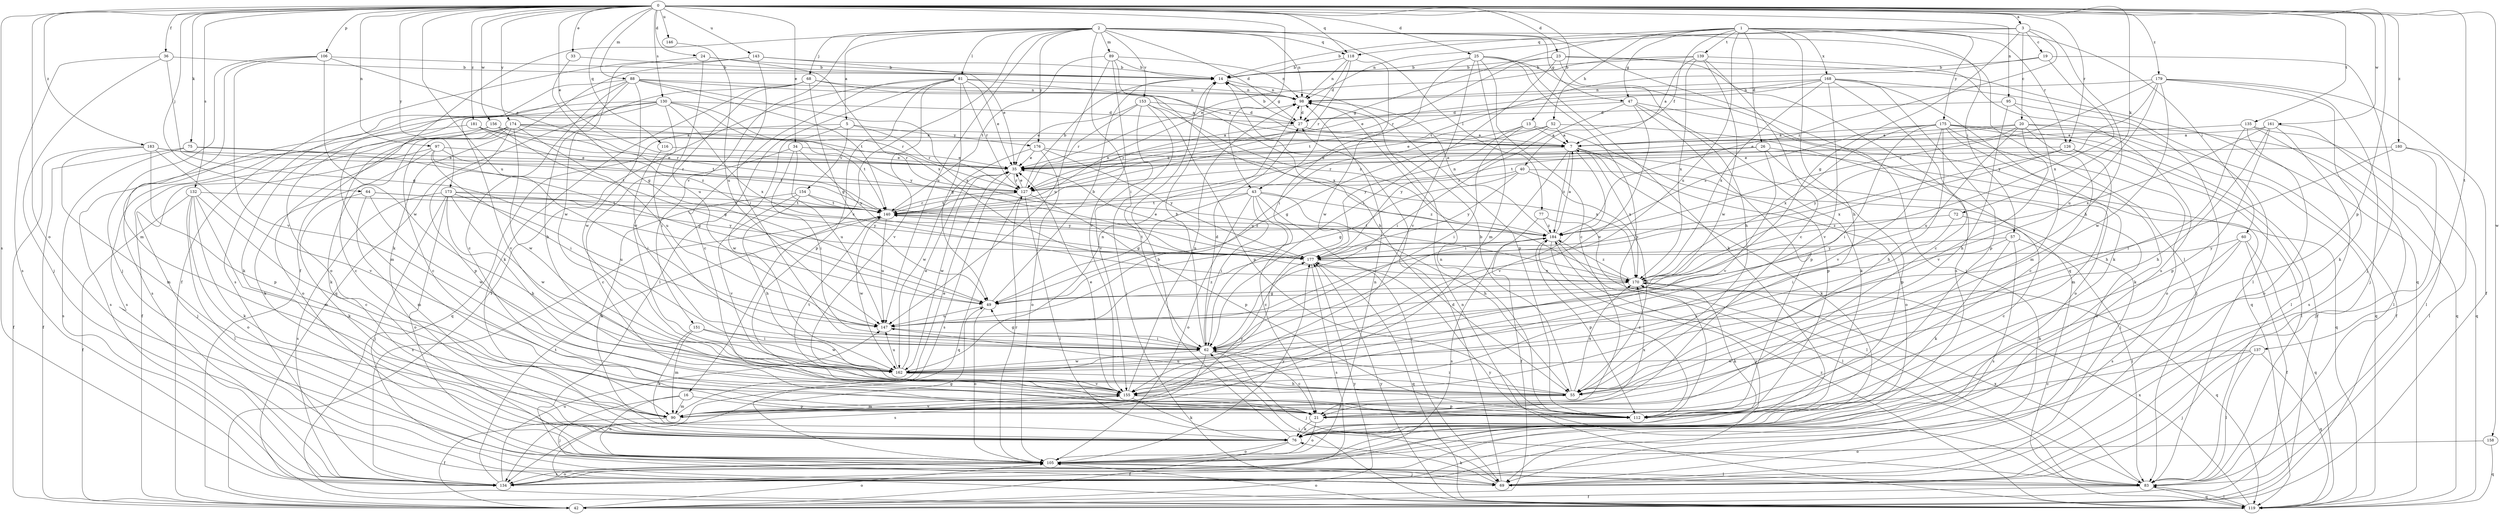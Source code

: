 strict digraph  {
0;
1;
2;
3;
5;
7;
13;
14;
16;
19;
20;
21;
23;
24;
25;
26;
27;
33;
34;
35;
36;
40;
42;
43;
47;
49;
52;
55;
57;
60;
62;
64;
68;
69;
72;
75;
76;
77;
81;
83;
88;
89;
90;
95;
97;
98;
105;
106;
112;
116;
118;
119;
126;
127;
130;
132;
134;
135;
137;
139;
140;
143;
146;
147;
151;
153;
154;
155;
156;
158;
161;
162;
168;
170;
173;
174;
175;
176;
177;
179;
180;
181;
183;
184;
0 -> 3  [label=a];
0 -> 13  [label=b];
0 -> 23  [label=d];
0 -> 24  [label=d];
0 -> 25  [label=d];
0 -> 33  [label=e];
0 -> 34  [label=e];
0 -> 35  [label=e];
0 -> 36  [label=f];
0 -> 43  [label=g];
0 -> 64  [label=j];
0 -> 72  [label=k];
0 -> 75  [label=k];
0 -> 88  [label=m];
0 -> 95  [label=n];
0 -> 97  [label=n];
0 -> 105  [label=o];
0 -> 106  [label=p];
0 -> 112  [label=p];
0 -> 116  [label=q];
0 -> 118  [label=q];
0 -> 126  [label=r];
0 -> 130  [label=s];
0 -> 132  [label=s];
0 -> 134  [label=s];
0 -> 135  [label=t];
0 -> 137  [label=t];
0 -> 143  [label=u];
0 -> 146  [label=u];
0 -> 147  [label=u];
0 -> 156  [label=w];
0 -> 158  [label=w];
0 -> 161  [label=w];
0 -> 173  [label=y];
0 -> 174  [label=y];
0 -> 179  [label=z];
0 -> 180  [label=z];
0 -> 181  [label=z];
0 -> 183  [label=z];
1 -> 26  [label=d];
1 -> 40  [label=f];
1 -> 43  [label=g];
1 -> 47  [label=g];
1 -> 52  [label=h];
1 -> 55  [label=h];
1 -> 57  [label=i];
1 -> 60  [label=i];
1 -> 118  [label=q];
1 -> 126  [label=r];
1 -> 139  [label=t];
1 -> 147  [label=u];
1 -> 168  [label=x];
1 -> 175  [label=y];
2 -> 5  [label=a];
2 -> 16  [label=c];
2 -> 27  [label=d];
2 -> 42  [label=f];
2 -> 47  [label=g];
2 -> 62  [label=i];
2 -> 68  [label=j];
2 -> 77  [label=l];
2 -> 81  [label=l];
2 -> 83  [label=l];
2 -> 89  [label=m];
2 -> 98  [label=n];
2 -> 118  [label=q];
2 -> 119  [label=q];
2 -> 147  [label=u];
2 -> 151  [label=v];
2 -> 153  [label=v];
2 -> 176  [label=y];
3 -> 14  [label=b];
3 -> 19  [label=c];
3 -> 20  [label=c];
3 -> 49  [label=g];
3 -> 55  [label=h];
3 -> 98  [label=n];
3 -> 184  [label=z];
5 -> 119  [label=q];
5 -> 127  [label=r];
5 -> 154  [label=v];
5 -> 162  [label=w];
5 -> 176  [label=y];
7 -> 35  [label=e];
7 -> 62  [label=i];
7 -> 76  [label=k];
7 -> 105  [label=o];
7 -> 155  [label=v];
7 -> 170  [label=x];
7 -> 184  [label=z];
13 -> 7  [label=a];
13 -> 62  [label=i];
13 -> 112  [label=p];
13 -> 147  [label=u];
13 -> 177  [label=y];
14 -> 98  [label=n];
14 -> 112  [label=p];
16 -> 69  [label=j];
16 -> 90  [label=m];
16 -> 105  [label=o];
16 -> 112  [label=p];
19 -> 14  [label=b];
19 -> 69  [label=j];
19 -> 140  [label=t];
19 -> 170  [label=x];
20 -> 7  [label=a];
20 -> 21  [label=c];
20 -> 35  [label=e];
20 -> 42  [label=f];
20 -> 119  [label=q];
20 -> 140  [label=t];
20 -> 147  [label=u];
20 -> 155  [label=v];
21 -> 76  [label=k];
21 -> 105  [label=o];
23 -> 14  [label=b];
23 -> 55  [label=h];
23 -> 62  [label=i];
23 -> 119  [label=q];
23 -> 127  [label=r];
23 -> 134  [label=s];
24 -> 14  [label=b];
24 -> 147  [label=u];
24 -> 162  [label=w];
24 -> 170  [label=x];
25 -> 14  [label=b];
25 -> 21  [label=c];
25 -> 62  [label=i];
25 -> 69  [label=j];
25 -> 76  [label=k];
25 -> 90  [label=m];
25 -> 112  [label=p];
25 -> 155  [label=v];
26 -> 35  [label=e];
26 -> 112  [label=p];
26 -> 119  [label=q];
26 -> 127  [label=r];
26 -> 155  [label=v];
27 -> 7  [label=a];
27 -> 14  [label=b];
27 -> 127  [label=r];
33 -> 14  [label=b];
33 -> 49  [label=g];
34 -> 21  [label=c];
34 -> 35  [label=e];
34 -> 62  [label=i];
34 -> 147  [label=u];
34 -> 177  [label=y];
35 -> 127  [label=r];
35 -> 134  [label=s];
35 -> 162  [label=w];
36 -> 14  [label=b];
36 -> 49  [label=g];
36 -> 69  [label=j];
36 -> 134  [label=s];
40 -> 49  [label=g];
40 -> 55  [label=h];
40 -> 69  [label=j];
40 -> 127  [label=r];
40 -> 177  [label=y];
42 -> 105  [label=o];
42 -> 177  [label=y];
43 -> 21  [label=c];
43 -> 49  [label=g];
43 -> 55  [label=h];
43 -> 62  [label=i];
43 -> 69  [label=j];
43 -> 105  [label=o];
43 -> 140  [label=t];
43 -> 184  [label=z];
47 -> 27  [label=d];
47 -> 62  [label=i];
47 -> 76  [label=k];
47 -> 112  [label=p];
47 -> 119  [label=q];
47 -> 162  [label=w];
49 -> 14  [label=b];
49 -> 105  [label=o];
49 -> 147  [label=u];
52 -> 7  [label=a];
52 -> 35  [label=e];
52 -> 49  [label=g];
52 -> 105  [label=o];
52 -> 177  [label=y];
55 -> 14  [label=b];
55 -> 21  [label=c];
55 -> 62  [label=i];
55 -> 147  [label=u];
55 -> 170  [label=x];
57 -> 76  [label=k];
57 -> 83  [label=l];
57 -> 134  [label=s];
57 -> 155  [label=v];
57 -> 177  [label=y];
60 -> 42  [label=f];
60 -> 76  [label=k];
60 -> 119  [label=q];
60 -> 134  [label=s];
60 -> 177  [label=y];
62 -> 14  [label=b];
62 -> 21  [label=c];
62 -> 27  [label=d];
62 -> 49  [label=g];
62 -> 69  [label=j];
62 -> 134  [label=s];
62 -> 162  [label=w];
64 -> 76  [label=k];
64 -> 90  [label=m];
64 -> 140  [label=t];
64 -> 162  [label=w];
64 -> 177  [label=y];
68 -> 7  [label=a];
68 -> 49  [label=g];
68 -> 76  [label=k];
68 -> 98  [label=n];
68 -> 119  [label=q];
68 -> 162  [label=w];
69 -> 7  [label=a];
69 -> 27  [label=d];
69 -> 76  [label=k];
72 -> 21  [label=c];
72 -> 62  [label=i];
72 -> 184  [label=z];
75 -> 35  [label=e];
75 -> 42  [label=f];
75 -> 134  [label=s];
75 -> 140  [label=t];
76 -> 14  [label=b];
76 -> 42  [label=f];
76 -> 105  [label=o];
77 -> 42  [label=f];
77 -> 83  [label=l];
77 -> 184  [label=z];
81 -> 21  [label=c];
81 -> 35  [label=e];
81 -> 42  [label=f];
81 -> 49  [label=g];
81 -> 83  [label=l];
81 -> 98  [label=n];
81 -> 112  [label=p];
81 -> 127  [label=r];
81 -> 155  [label=v];
81 -> 170  [label=x];
83 -> 42  [label=f];
83 -> 119  [label=q];
83 -> 170  [label=x];
83 -> 177  [label=y];
88 -> 7  [label=a];
88 -> 21  [label=c];
88 -> 55  [label=h];
88 -> 98  [label=n];
88 -> 105  [label=o];
88 -> 134  [label=s];
88 -> 140  [label=t];
88 -> 162  [label=w];
88 -> 170  [label=x];
89 -> 14  [label=b];
89 -> 55  [label=h];
89 -> 98  [label=n];
89 -> 140  [label=t];
89 -> 147  [label=u];
89 -> 155  [label=v];
90 -> 35  [label=e];
90 -> 42  [label=f];
90 -> 155  [label=v];
90 -> 170  [label=x];
90 -> 177  [label=y];
95 -> 27  [label=d];
95 -> 55  [label=h];
95 -> 69  [label=j];
95 -> 90  [label=m];
97 -> 35  [label=e];
97 -> 49  [label=g];
97 -> 62  [label=i];
97 -> 69  [label=j];
97 -> 76  [label=k];
97 -> 140  [label=t];
98 -> 27  [label=d];
105 -> 49  [label=g];
105 -> 69  [label=j];
105 -> 83  [label=l];
105 -> 98  [label=n];
105 -> 127  [label=r];
105 -> 134  [label=s];
105 -> 177  [label=y];
106 -> 14  [label=b];
106 -> 35  [label=e];
106 -> 69  [label=j];
106 -> 90  [label=m];
106 -> 155  [label=v];
106 -> 162  [label=w];
112 -> 98  [label=n];
112 -> 184  [label=z];
116 -> 35  [label=e];
116 -> 62  [label=i];
118 -> 14  [label=b];
118 -> 27  [label=d];
118 -> 98  [label=n];
118 -> 127  [label=r];
118 -> 162  [label=w];
119 -> 62  [label=i];
119 -> 83  [label=l];
119 -> 98  [label=n];
119 -> 105  [label=o];
119 -> 170  [label=x];
119 -> 177  [label=y];
119 -> 184  [label=z];
126 -> 35  [label=e];
126 -> 83  [label=l];
126 -> 90  [label=m];
126 -> 170  [label=x];
126 -> 177  [label=y];
127 -> 14  [label=b];
127 -> 35  [label=e];
127 -> 83  [label=l];
127 -> 112  [label=p];
127 -> 119  [label=q];
127 -> 140  [label=t];
130 -> 27  [label=d];
130 -> 62  [label=i];
130 -> 76  [label=k];
130 -> 90  [label=m];
130 -> 127  [label=r];
130 -> 134  [label=s];
130 -> 155  [label=v];
130 -> 170  [label=x];
130 -> 177  [label=y];
132 -> 21  [label=c];
132 -> 42  [label=f];
132 -> 76  [label=k];
132 -> 83  [label=l];
132 -> 90  [label=m];
132 -> 105  [label=o];
132 -> 140  [label=t];
134 -> 105  [label=o];
134 -> 140  [label=t];
134 -> 147  [label=u];
135 -> 7  [label=a];
135 -> 55  [label=h];
135 -> 83  [label=l];
135 -> 105  [label=o];
135 -> 119  [label=q];
137 -> 21  [label=c];
137 -> 69  [label=j];
137 -> 83  [label=l];
137 -> 119  [label=q];
137 -> 162  [label=w];
139 -> 7  [label=a];
139 -> 14  [label=b];
139 -> 21  [label=c];
139 -> 35  [label=e];
139 -> 134  [label=s];
139 -> 162  [label=w];
139 -> 170  [label=x];
140 -> 98  [label=n];
140 -> 127  [label=r];
140 -> 134  [label=s];
140 -> 147  [label=u];
140 -> 162  [label=w];
140 -> 184  [label=z];
143 -> 14  [label=b];
143 -> 35  [label=e];
143 -> 42  [label=f];
143 -> 62  [label=i];
143 -> 76  [label=k];
146 -> 147  [label=u];
147 -> 62  [label=i];
147 -> 184  [label=z];
151 -> 62  [label=i];
151 -> 76  [label=k];
151 -> 90  [label=m];
151 -> 162  [label=w];
153 -> 27  [label=d];
153 -> 35  [label=e];
153 -> 69  [label=j];
153 -> 112  [label=p];
153 -> 127  [label=r];
153 -> 155  [label=v];
153 -> 184  [label=z];
154 -> 55  [label=h];
154 -> 76  [label=k];
154 -> 140  [label=t];
154 -> 155  [label=v];
154 -> 177  [label=y];
155 -> 35  [label=e];
155 -> 76  [label=k];
155 -> 90  [label=m];
155 -> 98  [label=n];
155 -> 112  [label=p];
155 -> 140  [label=t];
156 -> 7  [label=a];
156 -> 21  [label=c];
156 -> 49  [label=g];
156 -> 127  [label=r];
156 -> 134  [label=s];
158 -> 105  [label=o];
158 -> 119  [label=q];
161 -> 7  [label=a];
161 -> 55  [label=h];
161 -> 83  [label=l];
161 -> 112  [label=p];
161 -> 134  [label=s];
161 -> 170  [label=x];
162 -> 35  [label=e];
162 -> 55  [label=h];
162 -> 98  [label=n];
162 -> 147  [label=u];
162 -> 155  [label=v];
168 -> 21  [label=c];
168 -> 35  [label=e];
168 -> 76  [label=k];
168 -> 83  [label=l];
168 -> 98  [label=n];
168 -> 112  [label=p];
168 -> 140  [label=t];
168 -> 155  [label=v];
168 -> 170  [label=x];
170 -> 49  [label=g];
170 -> 76  [label=k];
170 -> 119  [label=q];
170 -> 184  [label=z];
173 -> 55  [label=h];
173 -> 69  [label=j];
173 -> 105  [label=o];
173 -> 134  [label=s];
173 -> 140  [label=t];
173 -> 147  [label=u];
173 -> 162  [label=w];
173 -> 177  [label=y];
174 -> 7  [label=a];
174 -> 21  [label=c];
174 -> 42  [label=f];
174 -> 76  [label=k];
174 -> 105  [label=o];
174 -> 112  [label=p];
174 -> 127  [label=r];
174 -> 140  [label=t];
174 -> 147  [label=u];
174 -> 162  [label=w];
175 -> 7  [label=a];
175 -> 42  [label=f];
175 -> 55  [label=h];
175 -> 62  [label=i];
175 -> 76  [label=k];
175 -> 83  [label=l];
175 -> 105  [label=o];
175 -> 119  [label=q];
175 -> 155  [label=v];
175 -> 170  [label=x];
175 -> 184  [label=z];
176 -> 35  [label=e];
176 -> 105  [label=o];
176 -> 162  [label=w];
176 -> 170  [label=x];
176 -> 177  [label=y];
177 -> 35  [label=e];
177 -> 119  [label=q];
177 -> 134  [label=s];
177 -> 140  [label=t];
177 -> 170  [label=x];
179 -> 42  [label=f];
179 -> 69  [label=j];
179 -> 76  [label=k];
179 -> 98  [label=n];
179 -> 147  [label=u];
179 -> 162  [label=w];
179 -> 177  [label=y];
179 -> 184  [label=z];
180 -> 35  [label=e];
180 -> 62  [label=i];
180 -> 69  [label=j];
180 -> 83  [label=l];
181 -> 7  [label=a];
181 -> 134  [label=s];
181 -> 140  [label=t];
181 -> 184  [label=z];
183 -> 35  [label=e];
183 -> 42  [label=f];
183 -> 90  [label=m];
183 -> 112  [label=p];
183 -> 127  [label=r];
183 -> 155  [label=v];
184 -> 7  [label=a];
184 -> 69  [label=j];
184 -> 83  [label=l];
184 -> 98  [label=n];
184 -> 112  [label=p];
184 -> 134  [label=s];
184 -> 140  [label=t];
184 -> 177  [label=y];
}

